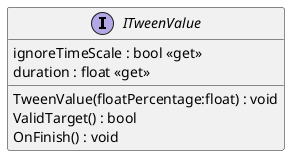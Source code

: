 @startuml
interface ITweenValue {
    TweenValue(floatPercentage:float) : void
    ignoreTimeScale : bool <<get>>
    duration : float <<get>>
    ValidTarget() : bool
    OnFinish() : void
}
@enduml
